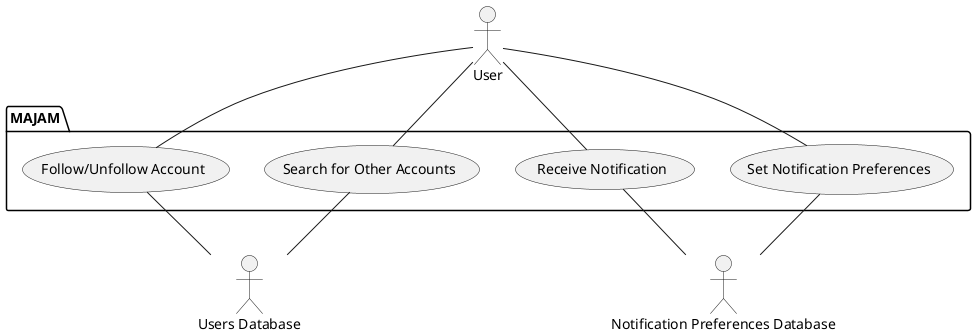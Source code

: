 @startuml

actor "User" as user
actor "Users Database" as userDb
actor "Notification Preferences Database" as notifDb

package "MAJAM" {
	usecase "Search for Other Accounts" as Search
	usecase "Follow/Unfollow Account" as Follow
	usecase "Set Notification Preferences" as SetNotifPref
	usecase "Receive Notification" as RecvNotif
}

user -- Search
Search -- userDb

user -- Follow
Follow -- userDb

user -- SetNotifPref
SetNotifPref -- notifDb

user -- RecvNotif
RecvNotif -- notifDb

@enduml